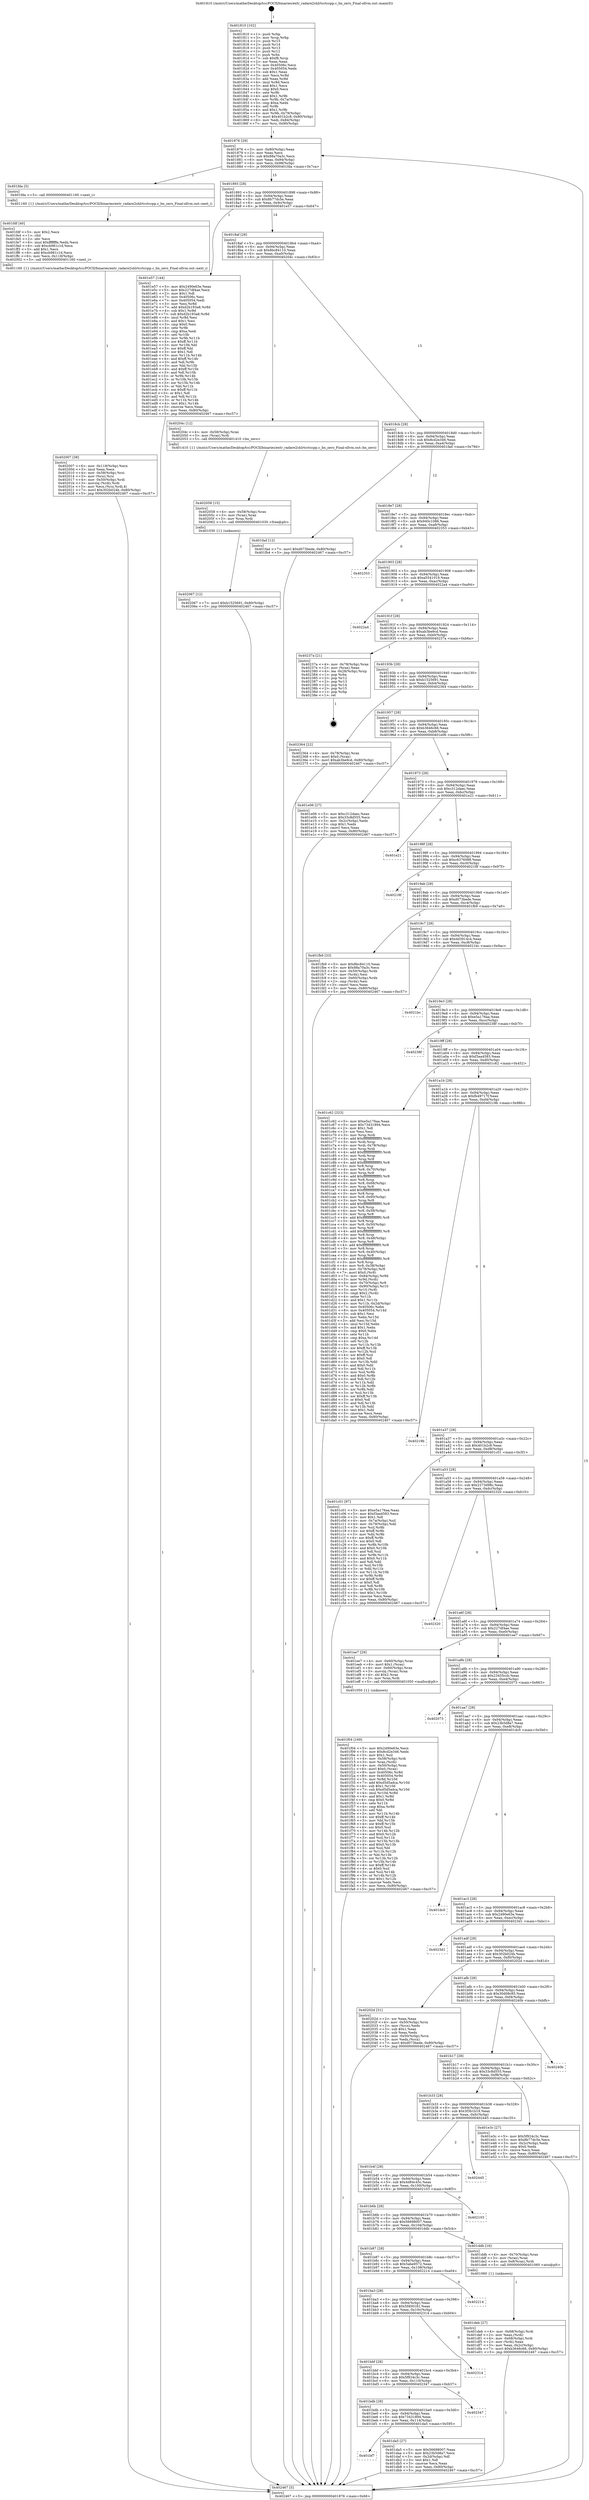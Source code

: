 digraph "0x401810" {
  label = "0x401810 (/mnt/c/Users/mathe/Desktop/tcc/POCII/binaries/extr_radare2shlrtcctccpp.c_bn_zero_Final-ollvm.out::main(0))"
  labelloc = "t"
  node[shape=record]

  Entry [label="",width=0.3,height=0.3,shape=circle,fillcolor=black,style=filled]
  "0x401876" [label="{
     0x401876 [29]\l
     | [instrs]\l
     &nbsp;&nbsp;0x401876 \<+3\>: mov -0x80(%rbp),%eax\l
     &nbsp;&nbsp;0x401879 \<+2\>: mov %eax,%ecx\l
     &nbsp;&nbsp;0x40187b \<+6\>: sub $0x88a70a3c,%ecx\l
     &nbsp;&nbsp;0x401881 \<+6\>: mov %eax,-0x94(%rbp)\l
     &nbsp;&nbsp;0x401887 \<+6\>: mov %ecx,-0x98(%rbp)\l
     &nbsp;&nbsp;0x40188d \<+6\>: je 0000000000401fda \<main+0x7ca\>\l
  }"]
  "0x401fda" [label="{
     0x401fda [5]\l
     | [instrs]\l
     &nbsp;&nbsp;0x401fda \<+5\>: call 0000000000401160 \<next_i\>\l
     | [calls]\l
     &nbsp;&nbsp;0x401160 \{1\} (/mnt/c/Users/mathe/Desktop/tcc/POCII/binaries/extr_radare2shlrtcctccpp.c_bn_zero_Final-ollvm.out::next_i)\l
  }"]
  "0x401893" [label="{
     0x401893 [28]\l
     | [instrs]\l
     &nbsp;&nbsp;0x401893 \<+5\>: jmp 0000000000401898 \<main+0x88\>\l
     &nbsp;&nbsp;0x401898 \<+6\>: mov -0x94(%rbp),%eax\l
     &nbsp;&nbsp;0x40189e \<+5\>: sub $0x8b77dc5e,%eax\l
     &nbsp;&nbsp;0x4018a3 \<+6\>: mov %eax,-0x9c(%rbp)\l
     &nbsp;&nbsp;0x4018a9 \<+6\>: je 0000000000401e57 \<main+0x647\>\l
  }"]
  Exit [label="",width=0.3,height=0.3,shape=circle,fillcolor=black,style=filled,peripheries=2]
  "0x401e57" [label="{
     0x401e57 [144]\l
     | [instrs]\l
     &nbsp;&nbsp;0x401e57 \<+5\>: mov $0x2490e63e,%eax\l
     &nbsp;&nbsp;0x401e5c \<+5\>: mov $0x227df4ae,%ecx\l
     &nbsp;&nbsp;0x401e61 \<+2\>: mov $0x1,%dl\l
     &nbsp;&nbsp;0x401e63 \<+7\>: mov 0x40506c,%esi\l
     &nbsp;&nbsp;0x401e6a \<+7\>: mov 0x405054,%edi\l
     &nbsp;&nbsp;0x401e71 \<+3\>: mov %esi,%r8d\l
     &nbsp;&nbsp;0x401e74 \<+7\>: add $0xd2b193a8,%r8d\l
     &nbsp;&nbsp;0x401e7b \<+4\>: sub $0x1,%r8d\l
     &nbsp;&nbsp;0x401e7f \<+7\>: sub $0xd2b193a8,%r8d\l
     &nbsp;&nbsp;0x401e86 \<+4\>: imul %r8d,%esi\l
     &nbsp;&nbsp;0x401e8a \<+3\>: and $0x1,%esi\l
     &nbsp;&nbsp;0x401e8d \<+3\>: cmp $0x0,%esi\l
     &nbsp;&nbsp;0x401e90 \<+4\>: sete %r9b\l
     &nbsp;&nbsp;0x401e94 \<+3\>: cmp $0xa,%edi\l
     &nbsp;&nbsp;0x401e97 \<+4\>: setl %r10b\l
     &nbsp;&nbsp;0x401e9b \<+3\>: mov %r9b,%r11b\l
     &nbsp;&nbsp;0x401e9e \<+4\>: xor $0xff,%r11b\l
     &nbsp;&nbsp;0x401ea2 \<+3\>: mov %r10b,%bl\l
     &nbsp;&nbsp;0x401ea5 \<+3\>: xor $0xff,%bl\l
     &nbsp;&nbsp;0x401ea8 \<+3\>: xor $0x1,%dl\l
     &nbsp;&nbsp;0x401eab \<+3\>: mov %r11b,%r14b\l
     &nbsp;&nbsp;0x401eae \<+4\>: and $0xff,%r14b\l
     &nbsp;&nbsp;0x401eb2 \<+3\>: and %dl,%r9b\l
     &nbsp;&nbsp;0x401eb5 \<+3\>: mov %bl,%r15b\l
     &nbsp;&nbsp;0x401eb8 \<+4\>: and $0xff,%r15b\l
     &nbsp;&nbsp;0x401ebc \<+3\>: and %dl,%r10b\l
     &nbsp;&nbsp;0x401ebf \<+3\>: or %r9b,%r14b\l
     &nbsp;&nbsp;0x401ec2 \<+3\>: or %r10b,%r15b\l
     &nbsp;&nbsp;0x401ec5 \<+3\>: xor %r15b,%r14b\l
     &nbsp;&nbsp;0x401ec8 \<+3\>: or %bl,%r11b\l
     &nbsp;&nbsp;0x401ecb \<+4\>: xor $0xff,%r11b\l
     &nbsp;&nbsp;0x401ecf \<+3\>: or $0x1,%dl\l
     &nbsp;&nbsp;0x401ed2 \<+3\>: and %dl,%r11b\l
     &nbsp;&nbsp;0x401ed5 \<+3\>: or %r11b,%r14b\l
     &nbsp;&nbsp;0x401ed8 \<+4\>: test $0x1,%r14b\l
     &nbsp;&nbsp;0x401edc \<+3\>: cmovne %ecx,%eax\l
     &nbsp;&nbsp;0x401edf \<+3\>: mov %eax,-0x80(%rbp)\l
     &nbsp;&nbsp;0x401ee2 \<+5\>: jmp 0000000000402467 \<main+0xc57\>\l
  }"]
  "0x4018af" [label="{
     0x4018af [28]\l
     | [instrs]\l
     &nbsp;&nbsp;0x4018af \<+5\>: jmp 00000000004018b4 \<main+0xa4\>\l
     &nbsp;&nbsp;0x4018b4 \<+6\>: mov -0x94(%rbp),%eax\l
     &nbsp;&nbsp;0x4018ba \<+5\>: sub $0x8bc84110,%eax\l
     &nbsp;&nbsp;0x4018bf \<+6\>: mov %eax,-0xa0(%rbp)\l
     &nbsp;&nbsp;0x4018c5 \<+6\>: je 000000000040204c \<main+0x83c\>\l
  }"]
  "0x402067" [label="{
     0x402067 [12]\l
     | [instrs]\l
     &nbsp;&nbsp;0x402067 \<+7\>: movl $0xb1525691,-0x80(%rbp)\l
     &nbsp;&nbsp;0x40206e \<+5\>: jmp 0000000000402467 \<main+0xc57\>\l
  }"]
  "0x40204c" [label="{
     0x40204c [12]\l
     | [instrs]\l
     &nbsp;&nbsp;0x40204c \<+4\>: mov -0x58(%rbp),%rax\l
     &nbsp;&nbsp;0x402050 \<+3\>: mov (%rax),%rdi\l
     &nbsp;&nbsp;0x402053 \<+5\>: call 0000000000401410 \<bn_zero\>\l
     | [calls]\l
     &nbsp;&nbsp;0x401410 \{1\} (/mnt/c/Users/mathe/Desktop/tcc/POCII/binaries/extr_radare2shlrtcctccpp.c_bn_zero_Final-ollvm.out::bn_zero)\l
  }"]
  "0x4018cb" [label="{
     0x4018cb [28]\l
     | [instrs]\l
     &nbsp;&nbsp;0x4018cb \<+5\>: jmp 00000000004018d0 \<main+0xc0\>\l
     &nbsp;&nbsp;0x4018d0 \<+6\>: mov -0x94(%rbp),%eax\l
     &nbsp;&nbsp;0x4018d6 \<+5\>: sub $0x8cd2e346,%eax\l
     &nbsp;&nbsp;0x4018db \<+6\>: mov %eax,-0xa4(%rbp)\l
     &nbsp;&nbsp;0x4018e1 \<+6\>: je 0000000000401fad \<main+0x79d\>\l
  }"]
  "0x402058" [label="{
     0x402058 [15]\l
     | [instrs]\l
     &nbsp;&nbsp;0x402058 \<+4\>: mov -0x58(%rbp),%rax\l
     &nbsp;&nbsp;0x40205c \<+3\>: mov (%rax),%rax\l
     &nbsp;&nbsp;0x40205f \<+3\>: mov %rax,%rdi\l
     &nbsp;&nbsp;0x402062 \<+5\>: call 0000000000401030 \<free@plt\>\l
     | [calls]\l
     &nbsp;&nbsp;0x401030 \{1\} (unknown)\l
  }"]
  "0x401fad" [label="{
     0x401fad [12]\l
     | [instrs]\l
     &nbsp;&nbsp;0x401fad \<+7\>: movl $0xd073bede,-0x80(%rbp)\l
     &nbsp;&nbsp;0x401fb4 \<+5\>: jmp 0000000000402467 \<main+0xc57\>\l
  }"]
  "0x4018e7" [label="{
     0x4018e7 [28]\l
     | [instrs]\l
     &nbsp;&nbsp;0x4018e7 \<+5\>: jmp 00000000004018ec \<main+0xdc\>\l
     &nbsp;&nbsp;0x4018ec \<+6\>: mov -0x94(%rbp),%eax\l
     &nbsp;&nbsp;0x4018f2 \<+5\>: sub $0x940c1086,%eax\l
     &nbsp;&nbsp;0x4018f7 \<+6\>: mov %eax,-0xa8(%rbp)\l
     &nbsp;&nbsp;0x4018fd \<+6\>: je 0000000000402353 \<main+0xb43\>\l
  }"]
  "0x402007" [label="{
     0x402007 [38]\l
     | [instrs]\l
     &nbsp;&nbsp;0x402007 \<+6\>: mov -0x118(%rbp),%ecx\l
     &nbsp;&nbsp;0x40200d \<+3\>: imul %eax,%ecx\l
     &nbsp;&nbsp;0x402010 \<+4\>: mov -0x58(%rbp),%rsi\l
     &nbsp;&nbsp;0x402014 \<+3\>: mov (%rsi),%rsi\l
     &nbsp;&nbsp;0x402017 \<+4\>: mov -0x50(%rbp),%rdi\l
     &nbsp;&nbsp;0x40201b \<+3\>: movslq (%rdi),%rdi\l
     &nbsp;&nbsp;0x40201e \<+3\>: mov %ecx,(%rsi,%rdi,4)\l
     &nbsp;&nbsp;0x402021 \<+7\>: movl $0x302b024b,-0x80(%rbp)\l
     &nbsp;&nbsp;0x402028 \<+5\>: jmp 0000000000402467 \<main+0xc57\>\l
  }"]
  "0x402353" [label="{
     0x402353\l
  }", style=dashed]
  "0x401903" [label="{
     0x401903 [28]\l
     | [instrs]\l
     &nbsp;&nbsp;0x401903 \<+5\>: jmp 0000000000401908 \<main+0xf8\>\l
     &nbsp;&nbsp;0x401908 \<+6\>: mov -0x94(%rbp),%eax\l
     &nbsp;&nbsp;0x40190e \<+5\>: sub $0xa5541019,%eax\l
     &nbsp;&nbsp;0x401913 \<+6\>: mov %eax,-0xac(%rbp)\l
     &nbsp;&nbsp;0x401919 \<+6\>: je 00000000004022a4 \<main+0xa94\>\l
  }"]
  "0x401fdf" [label="{
     0x401fdf [40]\l
     | [instrs]\l
     &nbsp;&nbsp;0x401fdf \<+5\>: mov $0x2,%ecx\l
     &nbsp;&nbsp;0x401fe4 \<+1\>: cltd\l
     &nbsp;&nbsp;0x401fe5 \<+2\>: idiv %ecx\l
     &nbsp;&nbsp;0x401fe7 \<+6\>: imul $0xfffffffe,%edx,%ecx\l
     &nbsp;&nbsp;0x401fed \<+6\>: sub $0xcb981c1d,%ecx\l
     &nbsp;&nbsp;0x401ff3 \<+3\>: add $0x1,%ecx\l
     &nbsp;&nbsp;0x401ff6 \<+6\>: add $0xcb981c1d,%ecx\l
     &nbsp;&nbsp;0x401ffc \<+6\>: mov %ecx,-0x118(%rbp)\l
     &nbsp;&nbsp;0x402002 \<+5\>: call 0000000000401160 \<next_i\>\l
     | [calls]\l
     &nbsp;&nbsp;0x401160 \{1\} (/mnt/c/Users/mathe/Desktop/tcc/POCII/binaries/extr_radare2shlrtcctccpp.c_bn_zero_Final-ollvm.out::next_i)\l
  }"]
  "0x4022a4" [label="{
     0x4022a4\l
  }", style=dashed]
  "0x40191f" [label="{
     0x40191f [28]\l
     | [instrs]\l
     &nbsp;&nbsp;0x40191f \<+5\>: jmp 0000000000401924 \<main+0x114\>\l
     &nbsp;&nbsp;0x401924 \<+6\>: mov -0x94(%rbp),%eax\l
     &nbsp;&nbsp;0x40192a \<+5\>: sub $0xab3be9cd,%eax\l
     &nbsp;&nbsp;0x40192f \<+6\>: mov %eax,-0xb0(%rbp)\l
     &nbsp;&nbsp;0x401935 \<+6\>: je 000000000040237a \<main+0xb6a\>\l
  }"]
  "0x401f04" [label="{
     0x401f04 [169]\l
     | [instrs]\l
     &nbsp;&nbsp;0x401f04 \<+5\>: mov $0x2490e63e,%ecx\l
     &nbsp;&nbsp;0x401f09 \<+5\>: mov $0x8cd2e346,%edx\l
     &nbsp;&nbsp;0x401f0e \<+3\>: mov $0x1,%sil\l
     &nbsp;&nbsp;0x401f11 \<+4\>: mov -0x58(%rbp),%rdi\l
     &nbsp;&nbsp;0x401f15 \<+3\>: mov %rax,(%rdi)\l
     &nbsp;&nbsp;0x401f18 \<+4\>: mov -0x50(%rbp),%rax\l
     &nbsp;&nbsp;0x401f1c \<+6\>: movl $0x0,(%rax)\l
     &nbsp;&nbsp;0x401f22 \<+8\>: mov 0x40506c,%r8d\l
     &nbsp;&nbsp;0x401f2a \<+8\>: mov 0x405054,%r9d\l
     &nbsp;&nbsp;0x401f32 \<+3\>: mov %r8d,%r10d\l
     &nbsp;&nbsp;0x401f35 \<+7\>: add $0xd5d5adca,%r10d\l
     &nbsp;&nbsp;0x401f3c \<+4\>: sub $0x1,%r10d\l
     &nbsp;&nbsp;0x401f40 \<+7\>: sub $0xd5d5adca,%r10d\l
     &nbsp;&nbsp;0x401f47 \<+4\>: imul %r10d,%r8d\l
     &nbsp;&nbsp;0x401f4b \<+4\>: and $0x1,%r8d\l
     &nbsp;&nbsp;0x401f4f \<+4\>: cmp $0x0,%r8d\l
     &nbsp;&nbsp;0x401f53 \<+4\>: sete %r11b\l
     &nbsp;&nbsp;0x401f57 \<+4\>: cmp $0xa,%r9d\l
     &nbsp;&nbsp;0x401f5b \<+3\>: setl %bl\l
     &nbsp;&nbsp;0x401f5e \<+3\>: mov %r11b,%r14b\l
     &nbsp;&nbsp;0x401f61 \<+4\>: xor $0xff,%r14b\l
     &nbsp;&nbsp;0x401f65 \<+3\>: mov %bl,%r15b\l
     &nbsp;&nbsp;0x401f68 \<+4\>: xor $0xff,%r15b\l
     &nbsp;&nbsp;0x401f6c \<+4\>: xor $0x0,%sil\l
     &nbsp;&nbsp;0x401f70 \<+3\>: mov %r14b,%r12b\l
     &nbsp;&nbsp;0x401f73 \<+4\>: and $0x0,%r12b\l
     &nbsp;&nbsp;0x401f77 \<+3\>: and %sil,%r11b\l
     &nbsp;&nbsp;0x401f7a \<+3\>: mov %r15b,%r13b\l
     &nbsp;&nbsp;0x401f7d \<+4\>: and $0x0,%r13b\l
     &nbsp;&nbsp;0x401f81 \<+3\>: and %sil,%bl\l
     &nbsp;&nbsp;0x401f84 \<+3\>: or %r11b,%r12b\l
     &nbsp;&nbsp;0x401f87 \<+3\>: or %bl,%r13b\l
     &nbsp;&nbsp;0x401f8a \<+3\>: xor %r13b,%r12b\l
     &nbsp;&nbsp;0x401f8d \<+3\>: or %r15b,%r14b\l
     &nbsp;&nbsp;0x401f90 \<+4\>: xor $0xff,%r14b\l
     &nbsp;&nbsp;0x401f94 \<+4\>: or $0x0,%sil\l
     &nbsp;&nbsp;0x401f98 \<+3\>: and %sil,%r14b\l
     &nbsp;&nbsp;0x401f9b \<+3\>: or %r14b,%r12b\l
     &nbsp;&nbsp;0x401f9e \<+4\>: test $0x1,%r12b\l
     &nbsp;&nbsp;0x401fa2 \<+3\>: cmovne %edx,%ecx\l
     &nbsp;&nbsp;0x401fa5 \<+3\>: mov %ecx,-0x80(%rbp)\l
     &nbsp;&nbsp;0x401fa8 \<+5\>: jmp 0000000000402467 \<main+0xc57\>\l
  }"]
  "0x40237a" [label="{
     0x40237a [21]\l
     | [instrs]\l
     &nbsp;&nbsp;0x40237a \<+4\>: mov -0x78(%rbp),%rax\l
     &nbsp;&nbsp;0x40237e \<+2\>: mov (%rax),%eax\l
     &nbsp;&nbsp;0x402380 \<+4\>: lea -0x28(%rbp),%rsp\l
     &nbsp;&nbsp;0x402384 \<+1\>: pop %rbx\l
     &nbsp;&nbsp;0x402385 \<+2\>: pop %r12\l
     &nbsp;&nbsp;0x402387 \<+2\>: pop %r13\l
     &nbsp;&nbsp;0x402389 \<+2\>: pop %r14\l
     &nbsp;&nbsp;0x40238b \<+2\>: pop %r15\l
     &nbsp;&nbsp;0x40238d \<+1\>: pop %rbp\l
     &nbsp;&nbsp;0x40238e \<+1\>: ret\l
  }"]
  "0x40193b" [label="{
     0x40193b [28]\l
     | [instrs]\l
     &nbsp;&nbsp;0x40193b \<+5\>: jmp 0000000000401940 \<main+0x130\>\l
     &nbsp;&nbsp;0x401940 \<+6\>: mov -0x94(%rbp),%eax\l
     &nbsp;&nbsp;0x401946 \<+5\>: sub $0xb1525691,%eax\l
     &nbsp;&nbsp;0x40194b \<+6\>: mov %eax,-0xb4(%rbp)\l
     &nbsp;&nbsp;0x401951 \<+6\>: je 0000000000402364 \<main+0xb54\>\l
  }"]
  "0x401deb" [label="{
     0x401deb [27]\l
     | [instrs]\l
     &nbsp;&nbsp;0x401deb \<+4\>: mov -0x68(%rbp),%rdi\l
     &nbsp;&nbsp;0x401def \<+2\>: mov %eax,(%rdi)\l
     &nbsp;&nbsp;0x401df1 \<+4\>: mov -0x68(%rbp),%rdi\l
     &nbsp;&nbsp;0x401df5 \<+2\>: mov (%rdi),%eax\l
     &nbsp;&nbsp;0x401df7 \<+3\>: mov %eax,-0x2c(%rbp)\l
     &nbsp;&nbsp;0x401dfa \<+7\>: movl $0xb3646c66,-0x80(%rbp)\l
     &nbsp;&nbsp;0x401e01 \<+5\>: jmp 0000000000402467 \<main+0xc57\>\l
  }"]
  "0x402364" [label="{
     0x402364 [22]\l
     | [instrs]\l
     &nbsp;&nbsp;0x402364 \<+4\>: mov -0x78(%rbp),%rax\l
     &nbsp;&nbsp;0x402368 \<+6\>: movl $0x0,(%rax)\l
     &nbsp;&nbsp;0x40236e \<+7\>: movl $0xab3be9cd,-0x80(%rbp)\l
     &nbsp;&nbsp;0x402375 \<+5\>: jmp 0000000000402467 \<main+0xc57\>\l
  }"]
  "0x401957" [label="{
     0x401957 [28]\l
     | [instrs]\l
     &nbsp;&nbsp;0x401957 \<+5\>: jmp 000000000040195c \<main+0x14c\>\l
     &nbsp;&nbsp;0x40195c \<+6\>: mov -0x94(%rbp),%eax\l
     &nbsp;&nbsp;0x401962 \<+5\>: sub $0xb3646c66,%eax\l
     &nbsp;&nbsp;0x401967 \<+6\>: mov %eax,-0xb8(%rbp)\l
     &nbsp;&nbsp;0x40196d \<+6\>: je 0000000000401e06 \<main+0x5f6\>\l
  }"]
  "0x401bf7" [label="{
     0x401bf7\l
  }", style=dashed]
  "0x401e06" [label="{
     0x401e06 [27]\l
     | [instrs]\l
     &nbsp;&nbsp;0x401e06 \<+5\>: mov $0xc312daec,%eax\l
     &nbsp;&nbsp;0x401e0b \<+5\>: mov $0x33c8d555,%ecx\l
     &nbsp;&nbsp;0x401e10 \<+3\>: mov -0x2c(%rbp),%edx\l
     &nbsp;&nbsp;0x401e13 \<+3\>: cmp $0x1,%edx\l
     &nbsp;&nbsp;0x401e16 \<+3\>: cmovl %ecx,%eax\l
     &nbsp;&nbsp;0x401e19 \<+3\>: mov %eax,-0x80(%rbp)\l
     &nbsp;&nbsp;0x401e1c \<+5\>: jmp 0000000000402467 \<main+0xc57\>\l
  }"]
  "0x401973" [label="{
     0x401973 [28]\l
     | [instrs]\l
     &nbsp;&nbsp;0x401973 \<+5\>: jmp 0000000000401978 \<main+0x168\>\l
     &nbsp;&nbsp;0x401978 \<+6\>: mov -0x94(%rbp),%eax\l
     &nbsp;&nbsp;0x40197e \<+5\>: sub $0xc312daec,%eax\l
     &nbsp;&nbsp;0x401983 \<+6\>: mov %eax,-0xbc(%rbp)\l
     &nbsp;&nbsp;0x401989 \<+6\>: je 0000000000401e21 \<main+0x611\>\l
  }"]
  "0x401da5" [label="{
     0x401da5 [27]\l
     | [instrs]\l
     &nbsp;&nbsp;0x401da5 \<+5\>: mov $0x56698007,%eax\l
     &nbsp;&nbsp;0x401daa \<+5\>: mov $0x23b5d8a7,%ecx\l
     &nbsp;&nbsp;0x401daf \<+3\>: mov -0x2d(%rbp),%dl\l
     &nbsp;&nbsp;0x401db2 \<+3\>: test $0x1,%dl\l
     &nbsp;&nbsp;0x401db5 \<+3\>: cmovne %ecx,%eax\l
     &nbsp;&nbsp;0x401db8 \<+3\>: mov %eax,-0x80(%rbp)\l
     &nbsp;&nbsp;0x401dbb \<+5\>: jmp 0000000000402467 \<main+0xc57\>\l
  }"]
  "0x401e21" [label="{
     0x401e21\l
  }", style=dashed]
  "0x40198f" [label="{
     0x40198f [28]\l
     | [instrs]\l
     &nbsp;&nbsp;0x40198f \<+5\>: jmp 0000000000401994 \<main+0x184\>\l
     &nbsp;&nbsp;0x401994 \<+6\>: mov -0x94(%rbp),%eax\l
     &nbsp;&nbsp;0x40199a \<+5\>: sub $0xc6376088,%eax\l
     &nbsp;&nbsp;0x40199f \<+6\>: mov %eax,-0xc0(%rbp)\l
     &nbsp;&nbsp;0x4019a5 \<+6\>: je 000000000040218f \<main+0x97f\>\l
  }"]
  "0x401bdb" [label="{
     0x401bdb [28]\l
     | [instrs]\l
     &nbsp;&nbsp;0x401bdb \<+5\>: jmp 0000000000401be0 \<main+0x3d0\>\l
     &nbsp;&nbsp;0x401be0 \<+6\>: mov -0x94(%rbp),%eax\l
     &nbsp;&nbsp;0x401be6 \<+5\>: sub $0x73431894,%eax\l
     &nbsp;&nbsp;0x401beb \<+6\>: mov %eax,-0x114(%rbp)\l
     &nbsp;&nbsp;0x401bf1 \<+6\>: je 0000000000401da5 \<main+0x595\>\l
  }"]
  "0x40218f" [label="{
     0x40218f\l
  }", style=dashed]
  "0x4019ab" [label="{
     0x4019ab [28]\l
     | [instrs]\l
     &nbsp;&nbsp;0x4019ab \<+5\>: jmp 00000000004019b0 \<main+0x1a0\>\l
     &nbsp;&nbsp;0x4019b0 \<+6\>: mov -0x94(%rbp),%eax\l
     &nbsp;&nbsp;0x4019b6 \<+5\>: sub $0xd073bede,%eax\l
     &nbsp;&nbsp;0x4019bb \<+6\>: mov %eax,-0xc4(%rbp)\l
     &nbsp;&nbsp;0x4019c1 \<+6\>: je 0000000000401fb9 \<main+0x7a9\>\l
  }"]
  "0x402347" [label="{
     0x402347\l
  }", style=dashed]
  "0x401fb9" [label="{
     0x401fb9 [33]\l
     | [instrs]\l
     &nbsp;&nbsp;0x401fb9 \<+5\>: mov $0x8bc84110,%eax\l
     &nbsp;&nbsp;0x401fbe \<+5\>: mov $0x88a70a3c,%ecx\l
     &nbsp;&nbsp;0x401fc3 \<+4\>: mov -0x50(%rbp),%rdx\l
     &nbsp;&nbsp;0x401fc7 \<+2\>: mov (%rdx),%esi\l
     &nbsp;&nbsp;0x401fc9 \<+4\>: mov -0x60(%rbp),%rdx\l
     &nbsp;&nbsp;0x401fcd \<+2\>: cmp (%rdx),%esi\l
     &nbsp;&nbsp;0x401fcf \<+3\>: cmovl %ecx,%eax\l
     &nbsp;&nbsp;0x401fd2 \<+3\>: mov %eax,-0x80(%rbp)\l
     &nbsp;&nbsp;0x401fd5 \<+5\>: jmp 0000000000402467 \<main+0xc57\>\l
  }"]
  "0x4019c7" [label="{
     0x4019c7 [28]\l
     | [instrs]\l
     &nbsp;&nbsp;0x4019c7 \<+5\>: jmp 00000000004019cc \<main+0x1bc\>\l
     &nbsp;&nbsp;0x4019cc \<+6\>: mov -0x94(%rbp),%eax\l
     &nbsp;&nbsp;0x4019d2 \<+5\>: sub $0xdd3914c4,%eax\l
     &nbsp;&nbsp;0x4019d7 \<+6\>: mov %eax,-0xc8(%rbp)\l
     &nbsp;&nbsp;0x4019dd \<+6\>: je 00000000004021bc \<main+0x9ac\>\l
  }"]
  "0x401bbf" [label="{
     0x401bbf [28]\l
     | [instrs]\l
     &nbsp;&nbsp;0x401bbf \<+5\>: jmp 0000000000401bc4 \<main+0x3b4\>\l
     &nbsp;&nbsp;0x401bc4 \<+6\>: mov -0x94(%rbp),%eax\l
     &nbsp;&nbsp;0x401bca \<+5\>: sub $0x5f924c3c,%eax\l
     &nbsp;&nbsp;0x401bcf \<+6\>: mov %eax,-0x110(%rbp)\l
     &nbsp;&nbsp;0x401bd5 \<+6\>: je 0000000000402347 \<main+0xb37\>\l
  }"]
  "0x4021bc" [label="{
     0x4021bc\l
  }", style=dashed]
  "0x4019e3" [label="{
     0x4019e3 [28]\l
     | [instrs]\l
     &nbsp;&nbsp;0x4019e3 \<+5\>: jmp 00000000004019e8 \<main+0x1d8\>\l
     &nbsp;&nbsp;0x4019e8 \<+6\>: mov -0x94(%rbp),%eax\l
     &nbsp;&nbsp;0x4019ee \<+5\>: sub $0xe5a176aa,%eax\l
     &nbsp;&nbsp;0x4019f3 \<+6\>: mov %eax,-0xcc(%rbp)\l
     &nbsp;&nbsp;0x4019f9 \<+6\>: je 000000000040238f \<main+0xb7f\>\l
  }"]
  "0x402314" [label="{
     0x402314\l
  }", style=dashed]
  "0x40238f" [label="{
     0x40238f\l
  }", style=dashed]
  "0x4019ff" [label="{
     0x4019ff [28]\l
     | [instrs]\l
     &nbsp;&nbsp;0x4019ff \<+5\>: jmp 0000000000401a04 \<main+0x1f4\>\l
     &nbsp;&nbsp;0x401a04 \<+6\>: mov -0x94(%rbp),%eax\l
     &nbsp;&nbsp;0x401a0a \<+5\>: sub $0xf3aa4583,%eax\l
     &nbsp;&nbsp;0x401a0f \<+6\>: mov %eax,-0xd0(%rbp)\l
     &nbsp;&nbsp;0x401a15 \<+6\>: je 0000000000401c62 \<main+0x452\>\l
  }"]
  "0x401ba3" [label="{
     0x401ba3 [28]\l
     | [instrs]\l
     &nbsp;&nbsp;0x401ba3 \<+5\>: jmp 0000000000401ba8 \<main+0x398\>\l
     &nbsp;&nbsp;0x401ba8 \<+6\>: mov -0x94(%rbp),%eax\l
     &nbsp;&nbsp;0x401bae \<+5\>: sub $0x5f400181,%eax\l
     &nbsp;&nbsp;0x401bb3 \<+6\>: mov %eax,-0x10c(%rbp)\l
     &nbsp;&nbsp;0x401bb9 \<+6\>: je 0000000000402314 \<main+0xb04\>\l
  }"]
  "0x401c62" [label="{
     0x401c62 [323]\l
     | [instrs]\l
     &nbsp;&nbsp;0x401c62 \<+5\>: mov $0xe5a176aa,%eax\l
     &nbsp;&nbsp;0x401c67 \<+5\>: mov $0x73431894,%ecx\l
     &nbsp;&nbsp;0x401c6c \<+2\>: mov $0x1,%dl\l
     &nbsp;&nbsp;0x401c6e \<+2\>: xor %esi,%esi\l
     &nbsp;&nbsp;0x401c70 \<+3\>: mov %rsp,%rdi\l
     &nbsp;&nbsp;0x401c73 \<+4\>: add $0xfffffffffffffff0,%rdi\l
     &nbsp;&nbsp;0x401c77 \<+3\>: mov %rdi,%rsp\l
     &nbsp;&nbsp;0x401c7a \<+4\>: mov %rdi,-0x78(%rbp)\l
     &nbsp;&nbsp;0x401c7e \<+3\>: mov %rsp,%rdi\l
     &nbsp;&nbsp;0x401c81 \<+4\>: add $0xfffffffffffffff0,%rdi\l
     &nbsp;&nbsp;0x401c85 \<+3\>: mov %rdi,%rsp\l
     &nbsp;&nbsp;0x401c88 \<+3\>: mov %rsp,%r8\l
     &nbsp;&nbsp;0x401c8b \<+4\>: add $0xfffffffffffffff0,%r8\l
     &nbsp;&nbsp;0x401c8f \<+3\>: mov %r8,%rsp\l
     &nbsp;&nbsp;0x401c92 \<+4\>: mov %r8,-0x70(%rbp)\l
     &nbsp;&nbsp;0x401c96 \<+3\>: mov %rsp,%r8\l
     &nbsp;&nbsp;0x401c99 \<+4\>: add $0xfffffffffffffff0,%r8\l
     &nbsp;&nbsp;0x401c9d \<+3\>: mov %r8,%rsp\l
     &nbsp;&nbsp;0x401ca0 \<+4\>: mov %r8,-0x68(%rbp)\l
     &nbsp;&nbsp;0x401ca4 \<+3\>: mov %rsp,%r8\l
     &nbsp;&nbsp;0x401ca7 \<+4\>: add $0xfffffffffffffff0,%r8\l
     &nbsp;&nbsp;0x401cab \<+3\>: mov %r8,%rsp\l
     &nbsp;&nbsp;0x401cae \<+4\>: mov %r8,-0x60(%rbp)\l
     &nbsp;&nbsp;0x401cb2 \<+3\>: mov %rsp,%r8\l
     &nbsp;&nbsp;0x401cb5 \<+4\>: add $0xfffffffffffffff0,%r8\l
     &nbsp;&nbsp;0x401cb9 \<+3\>: mov %r8,%rsp\l
     &nbsp;&nbsp;0x401cbc \<+4\>: mov %r8,-0x58(%rbp)\l
     &nbsp;&nbsp;0x401cc0 \<+3\>: mov %rsp,%r8\l
     &nbsp;&nbsp;0x401cc3 \<+4\>: add $0xfffffffffffffff0,%r8\l
     &nbsp;&nbsp;0x401cc7 \<+3\>: mov %r8,%rsp\l
     &nbsp;&nbsp;0x401cca \<+4\>: mov %r8,-0x50(%rbp)\l
     &nbsp;&nbsp;0x401cce \<+3\>: mov %rsp,%r8\l
     &nbsp;&nbsp;0x401cd1 \<+4\>: add $0xfffffffffffffff0,%r8\l
     &nbsp;&nbsp;0x401cd5 \<+3\>: mov %r8,%rsp\l
     &nbsp;&nbsp;0x401cd8 \<+4\>: mov %r8,-0x48(%rbp)\l
     &nbsp;&nbsp;0x401cdc \<+3\>: mov %rsp,%r8\l
     &nbsp;&nbsp;0x401cdf \<+4\>: add $0xfffffffffffffff0,%r8\l
     &nbsp;&nbsp;0x401ce3 \<+3\>: mov %r8,%rsp\l
     &nbsp;&nbsp;0x401ce6 \<+4\>: mov %r8,-0x40(%rbp)\l
     &nbsp;&nbsp;0x401cea \<+3\>: mov %rsp,%r8\l
     &nbsp;&nbsp;0x401ced \<+4\>: add $0xfffffffffffffff0,%r8\l
     &nbsp;&nbsp;0x401cf1 \<+3\>: mov %r8,%rsp\l
     &nbsp;&nbsp;0x401cf4 \<+4\>: mov %r8,-0x38(%rbp)\l
     &nbsp;&nbsp;0x401cf8 \<+4\>: mov -0x78(%rbp),%r8\l
     &nbsp;&nbsp;0x401cfc \<+7\>: movl $0x0,(%r8)\l
     &nbsp;&nbsp;0x401d03 \<+7\>: mov -0x84(%rbp),%r9d\l
     &nbsp;&nbsp;0x401d0a \<+3\>: mov %r9d,(%rdi)\l
     &nbsp;&nbsp;0x401d0d \<+4\>: mov -0x70(%rbp),%r8\l
     &nbsp;&nbsp;0x401d11 \<+7\>: mov -0x90(%rbp),%r10\l
     &nbsp;&nbsp;0x401d18 \<+3\>: mov %r10,(%r8)\l
     &nbsp;&nbsp;0x401d1b \<+3\>: cmpl $0x2,(%rdi)\l
     &nbsp;&nbsp;0x401d1e \<+4\>: setne %r11b\l
     &nbsp;&nbsp;0x401d22 \<+4\>: and $0x1,%r11b\l
     &nbsp;&nbsp;0x401d26 \<+4\>: mov %r11b,-0x2d(%rbp)\l
     &nbsp;&nbsp;0x401d2a \<+7\>: mov 0x40506c,%ebx\l
     &nbsp;&nbsp;0x401d31 \<+8\>: mov 0x405054,%r14d\l
     &nbsp;&nbsp;0x401d39 \<+3\>: sub $0x1,%esi\l
     &nbsp;&nbsp;0x401d3c \<+3\>: mov %ebx,%r15d\l
     &nbsp;&nbsp;0x401d3f \<+3\>: add %esi,%r15d\l
     &nbsp;&nbsp;0x401d42 \<+4\>: imul %r15d,%ebx\l
     &nbsp;&nbsp;0x401d46 \<+3\>: and $0x1,%ebx\l
     &nbsp;&nbsp;0x401d49 \<+3\>: cmp $0x0,%ebx\l
     &nbsp;&nbsp;0x401d4c \<+4\>: sete %r11b\l
     &nbsp;&nbsp;0x401d50 \<+4\>: cmp $0xa,%r14d\l
     &nbsp;&nbsp;0x401d54 \<+4\>: setl %r12b\l
     &nbsp;&nbsp;0x401d58 \<+3\>: mov %r11b,%r13b\l
     &nbsp;&nbsp;0x401d5b \<+4\>: xor $0xff,%r13b\l
     &nbsp;&nbsp;0x401d5f \<+3\>: mov %r12b,%sil\l
     &nbsp;&nbsp;0x401d62 \<+4\>: xor $0xff,%sil\l
     &nbsp;&nbsp;0x401d66 \<+3\>: xor $0x0,%dl\l
     &nbsp;&nbsp;0x401d69 \<+3\>: mov %r13b,%dil\l
     &nbsp;&nbsp;0x401d6c \<+4\>: and $0x0,%dil\l
     &nbsp;&nbsp;0x401d70 \<+3\>: and %dl,%r11b\l
     &nbsp;&nbsp;0x401d73 \<+3\>: mov %sil,%r8b\l
     &nbsp;&nbsp;0x401d76 \<+4\>: and $0x0,%r8b\l
     &nbsp;&nbsp;0x401d7a \<+3\>: and %dl,%r12b\l
     &nbsp;&nbsp;0x401d7d \<+3\>: or %r11b,%dil\l
     &nbsp;&nbsp;0x401d80 \<+3\>: or %r12b,%r8b\l
     &nbsp;&nbsp;0x401d83 \<+3\>: xor %r8b,%dil\l
     &nbsp;&nbsp;0x401d86 \<+3\>: or %sil,%r13b\l
     &nbsp;&nbsp;0x401d89 \<+4\>: xor $0xff,%r13b\l
     &nbsp;&nbsp;0x401d8d \<+3\>: or $0x0,%dl\l
     &nbsp;&nbsp;0x401d90 \<+3\>: and %dl,%r13b\l
     &nbsp;&nbsp;0x401d93 \<+3\>: or %r13b,%dil\l
     &nbsp;&nbsp;0x401d96 \<+4\>: test $0x1,%dil\l
     &nbsp;&nbsp;0x401d9a \<+3\>: cmovne %ecx,%eax\l
     &nbsp;&nbsp;0x401d9d \<+3\>: mov %eax,-0x80(%rbp)\l
     &nbsp;&nbsp;0x401da0 \<+5\>: jmp 0000000000402467 \<main+0xc57\>\l
  }"]
  "0x401a1b" [label="{
     0x401a1b [28]\l
     | [instrs]\l
     &nbsp;&nbsp;0x401a1b \<+5\>: jmp 0000000000401a20 \<main+0x210\>\l
     &nbsp;&nbsp;0x401a20 \<+6\>: mov -0x94(%rbp),%eax\l
     &nbsp;&nbsp;0x401a26 \<+5\>: sub $0xfb49717f,%eax\l
     &nbsp;&nbsp;0x401a2b \<+6\>: mov %eax,-0xd4(%rbp)\l
     &nbsp;&nbsp;0x401a31 \<+6\>: je 000000000040219b \<main+0x98b\>\l
  }"]
  "0x402214" [label="{
     0x402214\l
  }", style=dashed]
  "0x40219b" [label="{
     0x40219b\l
  }", style=dashed]
  "0x401a37" [label="{
     0x401a37 [28]\l
     | [instrs]\l
     &nbsp;&nbsp;0x401a37 \<+5\>: jmp 0000000000401a3c \<main+0x22c\>\l
     &nbsp;&nbsp;0x401a3c \<+6\>: mov -0x94(%rbp),%eax\l
     &nbsp;&nbsp;0x401a42 \<+5\>: sub $0x401b2c8,%eax\l
     &nbsp;&nbsp;0x401a47 \<+6\>: mov %eax,-0xd8(%rbp)\l
     &nbsp;&nbsp;0x401a4d \<+6\>: je 0000000000401c01 \<main+0x3f1\>\l
  }"]
  "0x401b87" [label="{
     0x401b87 [28]\l
     | [instrs]\l
     &nbsp;&nbsp;0x401b87 \<+5\>: jmp 0000000000401b8c \<main+0x37c\>\l
     &nbsp;&nbsp;0x401b8c \<+6\>: mov -0x94(%rbp),%eax\l
     &nbsp;&nbsp;0x401b92 \<+5\>: sub $0x5abe9572,%eax\l
     &nbsp;&nbsp;0x401b97 \<+6\>: mov %eax,-0x108(%rbp)\l
     &nbsp;&nbsp;0x401b9d \<+6\>: je 0000000000402214 \<main+0xa04\>\l
  }"]
  "0x401c01" [label="{
     0x401c01 [97]\l
     | [instrs]\l
     &nbsp;&nbsp;0x401c01 \<+5\>: mov $0xe5a176aa,%eax\l
     &nbsp;&nbsp;0x401c06 \<+5\>: mov $0xf3aa4583,%ecx\l
     &nbsp;&nbsp;0x401c0b \<+2\>: mov $0x1,%dl\l
     &nbsp;&nbsp;0x401c0d \<+4\>: mov -0x7a(%rbp),%sil\l
     &nbsp;&nbsp;0x401c11 \<+4\>: mov -0x79(%rbp),%dil\l
     &nbsp;&nbsp;0x401c15 \<+3\>: mov %sil,%r8b\l
     &nbsp;&nbsp;0x401c18 \<+4\>: xor $0xff,%r8b\l
     &nbsp;&nbsp;0x401c1c \<+3\>: mov %dil,%r9b\l
     &nbsp;&nbsp;0x401c1f \<+4\>: xor $0xff,%r9b\l
     &nbsp;&nbsp;0x401c23 \<+3\>: xor $0x0,%dl\l
     &nbsp;&nbsp;0x401c26 \<+3\>: mov %r8b,%r10b\l
     &nbsp;&nbsp;0x401c29 \<+4\>: and $0x0,%r10b\l
     &nbsp;&nbsp;0x401c2d \<+3\>: and %dl,%sil\l
     &nbsp;&nbsp;0x401c30 \<+3\>: mov %r9b,%r11b\l
     &nbsp;&nbsp;0x401c33 \<+4\>: and $0x0,%r11b\l
     &nbsp;&nbsp;0x401c37 \<+3\>: and %dl,%dil\l
     &nbsp;&nbsp;0x401c3a \<+3\>: or %sil,%r10b\l
     &nbsp;&nbsp;0x401c3d \<+3\>: or %dil,%r11b\l
     &nbsp;&nbsp;0x401c40 \<+3\>: xor %r11b,%r10b\l
     &nbsp;&nbsp;0x401c43 \<+3\>: or %r9b,%r8b\l
     &nbsp;&nbsp;0x401c46 \<+4\>: xor $0xff,%r8b\l
     &nbsp;&nbsp;0x401c4a \<+3\>: or $0x0,%dl\l
     &nbsp;&nbsp;0x401c4d \<+3\>: and %dl,%r8b\l
     &nbsp;&nbsp;0x401c50 \<+3\>: or %r8b,%r10b\l
     &nbsp;&nbsp;0x401c53 \<+4\>: test $0x1,%r10b\l
     &nbsp;&nbsp;0x401c57 \<+3\>: cmovne %ecx,%eax\l
     &nbsp;&nbsp;0x401c5a \<+3\>: mov %eax,-0x80(%rbp)\l
     &nbsp;&nbsp;0x401c5d \<+5\>: jmp 0000000000402467 \<main+0xc57\>\l
  }"]
  "0x401a53" [label="{
     0x401a53 [28]\l
     | [instrs]\l
     &nbsp;&nbsp;0x401a53 \<+5\>: jmp 0000000000401a58 \<main+0x248\>\l
     &nbsp;&nbsp;0x401a58 \<+6\>: mov -0x94(%rbp),%eax\l
     &nbsp;&nbsp;0x401a5e \<+5\>: sub $0x2273d98c,%eax\l
     &nbsp;&nbsp;0x401a63 \<+6\>: mov %eax,-0xdc(%rbp)\l
     &nbsp;&nbsp;0x401a69 \<+6\>: je 0000000000402320 \<main+0xb10\>\l
  }"]
  "0x402467" [label="{
     0x402467 [5]\l
     | [instrs]\l
     &nbsp;&nbsp;0x402467 \<+5\>: jmp 0000000000401876 \<main+0x66\>\l
  }"]
  "0x401810" [label="{
     0x401810 [102]\l
     | [instrs]\l
     &nbsp;&nbsp;0x401810 \<+1\>: push %rbp\l
     &nbsp;&nbsp;0x401811 \<+3\>: mov %rsp,%rbp\l
     &nbsp;&nbsp;0x401814 \<+2\>: push %r15\l
     &nbsp;&nbsp;0x401816 \<+2\>: push %r14\l
     &nbsp;&nbsp;0x401818 \<+2\>: push %r13\l
     &nbsp;&nbsp;0x40181a \<+2\>: push %r12\l
     &nbsp;&nbsp;0x40181c \<+1\>: push %rbx\l
     &nbsp;&nbsp;0x40181d \<+7\>: sub $0xf8,%rsp\l
     &nbsp;&nbsp;0x401824 \<+2\>: xor %eax,%eax\l
     &nbsp;&nbsp;0x401826 \<+7\>: mov 0x40506c,%ecx\l
     &nbsp;&nbsp;0x40182d \<+7\>: mov 0x405054,%edx\l
     &nbsp;&nbsp;0x401834 \<+3\>: sub $0x1,%eax\l
     &nbsp;&nbsp;0x401837 \<+3\>: mov %ecx,%r8d\l
     &nbsp;&nbsp;0x40183a \<+3\>: add %eax,%r8d\l
     &nbsp;&nbsp;0x40183d \<+4\>: imul %r8d,%ecx\l
     &nbsp;&nbsp;0x401841 \<+3\>: and $0x1,%ecx\l
     &nbsp;&nbsp;0x401844 \<+3\>: cmp $0x0,%ecx\l
     &nbsp;&nbsp;0x401847 \<+4\>: sete %r9b\l
     &nbsp;&nbsp;0x40184b \<+4\>: and $0x1,%r9b\l
     &nbsp;&nbsp;0x40184f \<+4\>: mov %r9b,-0x7a(%rbp)\l
     &nbsp;&nbsp;0x401853 \<+3\>: cmp $0xa,%edx\l
     &nbsp;&nbsp;0x401856 \<+4\>: setl %r9b\l
     &nbsp;&nbsp;0x40185a \<+4\>: and $0x1,%r9b\l
     &nbsp;&nbsp;0x40185e \<+4\>: mov %r9b,-0x79(%rbp)\l
     &nbsp;&nbsp;0x401862 \<+7\>: movl $0x401b2c8,-0x80(%rbp)\l
     &nbsp;&nbsp;0x401869 \<+6\>: mov %edi,-0x84(%rbp)\l
     &nbsp;&nbsp;0x40186f \<+7\>: mov %rsi,-0x90(%rbp)\l
  }"]
  "0x401ddb" [label="{
     0x401ddb [16]\l
     | [instrs]\l
     &nbsp;&nbsp;0x401ddb \<+4\>: mov -0x70(%rbp),%rax\l
     &nbsp;&nbsp;0x401ddf \<+3\>: mov (%rax),%rax\l
     &nbsp;&nbsp;0x401de2 \<+4\>: mov 0x8(%rax),%rdi\l
     &nbsp;&nbsp;0x401de6 \<+5\>: call 0000000000401060 \<atoi@plt\>\l
     | [calls]\l
     &nbsp;&nbsp;0x401060 \{1\} (unknown)\l
  }"]
  "0x401b6b" [label="{
     0x401b6b [28]\l
     | [instrs]\l
     &nbsp;&nbsp;0x401b6b \<+5\>: jmp 0000000000401b70 \<main+0x360\>\l
     &nbsp;&nbsp;0x401b70 \<+6\>: mov -0x94(%rbp),%eax\l
     &nbsp;&nbsp;0x401b76 \<+5\>: sub $0x56698007,%eax\l
     &nbsp;&nbsp;0x401b7b \<+6\>: mov %eax,-0x104(%rbp)\l
     &nbsp;&nbsp;0x401b81 \<+6\>: je 0000000000401ddb \<main+0x5cb\>\l
  }"]
  "0x402320" [label="{
     0x402320\l
  }", style=dashed]
  "0x401a6f" [label="{
     0x401a6f [28]\l
     | [instrs]\l
     &nbsp;&nbsp;0x401a6f \<+5\>: jmp 0000000000401a74 \<main+0x264\>\l
     &nbsp;&nbsp;0x401a74 \<+6\>: mov -0x94(%rbp),%eax\l
     &nbsp;&nbsp;0x401a7a \<+5\>: sub $0x227df4ae,%eax\l
     &nbsp;&nbsp;0x401a7f \<+6\>: mov %eax,-0xe0(%rbp)\l
     &nbsp;&nbsp;0x401a85 \<+6\>: je 0000000000401ee7 \<main+0x6d7\>\l
  }"]
  "0x402103" [label="{
     0x402103\l
  }", style=dashed]
  "0x401ee7" [label="{
     0x401ee7 [29]\l
     | [instrs]\l
     &nbsp;&nbsp;0x401ee7 \<+4\>: mov -0x60(%rbp),%rax\l
     &nbsp;&nbsp;0x401eeb \<+6\>: movl $0x1,(%rax)\l
     &nbsp;&nbsp;0x401ef1 \<+4\>: mov -0x60(%rbp),%rax\l
     &nbsp;&nbsp;0x401ef5 \<+3\>: movslq (%rax),%rax\l
     &nbsp;&nbsp;0x401ef8 \<+4\>: shl $0x2,%rax\l
     &nbsp;&nbsp;0x401efc \<+3\>: mov %rax,%rdi\l
     &nbsp;&nbsp;0x401eff \<+5\>: call 0000000000401050 \<malloc@plt\>\l
     | [calls]\l
     &nbsp;&nbsp;0x401050 \{1\} (unknown)\l
  }"]
  "0x401a8b" [label="{
     0x401a8b [28]\l
     | [instrs]\l
     &nbsp;&nbsp;0x401a8b \<+5\>: jmp 0000000000401a90 \<main+0x280\>\l
     &nbsp;&nbsp;0x401a90 \<+6\>: mov -0x94(%rbp),%eax\l
     &nbsp;&nbsp;0x401a96 \<+5\>: sub $0x23455ccb,%eax\l
     &nbsp;&nbsp;0x401a9b \<+6\>: mov %eax,-0xe4(%rbp)\l
     &nbsp;&nbsp;0x401aa1 \<+6\>: je 0000000000402073 \<main+0x863\>\l
  }"]
  "0x401b4f" [label="{
     0x401b4f [28]\l
     | [instrs]\l
     &nbsp;&nbsp;0x401b4f \<+5\>: jmp 0000000000401b54 \<main+0x344\>\l
     &nbsp;&nbsp;0x401b54 \<+6\>: mov -0x94(%rbp),%eax\l
     &nbsp;&nbsp;0x401b5a \<+5\>: sub $0x4d84c45c,%eax\l
     &nbsp;&nbsp;0x401b5f \<+6\>: mov %eax,-0x100(%rbp)\l
     &nbsp;&nbsp;0x401b65 \<+6\>: je 0000000000402103 \<main+0x8f3\>\l
  }"]
  "0x402073" [label="{
     0x402073\l
  }", style=dashed]
  "0x401aa7" [label="{
     0x401aa7 [28]\l
     | [instrs]\l
     &nbsp;&nbsp;0x401aa7 \<+5\>: jmp 0000000000401aac \<main+0x29c\>\l
     &nbsp;&nbsp;0x401aac \<+6\>: mov -0x94(%rbp),%eax\l
     &nbsp;&nbsp;0x401ab2 \<+5\>: sub $0x23b5d8a7,%eax\l
     &nbsp;&nbsp;0x401ab7 \<+6\>: mov %eax,-0xe8(%rbp)\l
     &nbsp;&nbsp;0x401abd \<+6\>: je 0000000000401dc0 \<main+0x5b0\>\l
  }"]
  "0x402445" [label="{
     0x402445\l
  }", style=dashed]
  "0x401dc0" [label="{
     0x401dc0\l
  }", style=dashed]
  "0x401ac3" [label="{
     0x401ac3 [28]\l
     | [instrs]\l
     &nbsp;&nbsp;0x401ac3 \<+5\>: jmp 0000000000401ac8 \<main+0x2b8\>\l
     &nbsp;&nbsp;0x401ac8 \<+6\>: mov -0x94(%rbp),%eax\l
     &nbsp;&nbsp;0x401ace \<+5\>: sub $0x2490e63e,%eax\l
     &nbsp;&nbsp;0x401ad3 \<+6\>: mov %eax,-0xec(%rbp)\l
     &nbsp;&nbsp;0x401ad9 \<+6\>: je 00000000004023d1 \<main+0xbc1\>\l
  }"]
  "0x401b33" [label="{
     0x401b33 [28]\l
     | [instrs]\l
     &nbsp;&nbsp;0x401b33 \<+5\>: jmp 0000000000401b38 \<main+0x328\>\l
     &nbsp;&nbsp;0x401b38 \<+6\>: mov -0x94(%rbp),%eax\l
     &nbsp;&nbsp;0x401b3e \<+5\>: sub $0x3f3b1b19,%eax\l
     &nbsp;&nbsp;0x401b43 \<+6\>: mov %eax,-0xfc(%rbp)\l
     &nbsp;&nbsp;0x401b49 \<+6\>: je 0000000000402445 \<main+0xc35\>\l
  }"]
  "0x4023d1" [label="{
     0x4023d1\l
  }", style=dashed]
  "0x401adf" [label="{
     0x401adf [28]\l
     | [instrs]\l
     &nbsp;&nbsp;0x401adf \<+5\>: jmp 0000000000401ae4 \<main+0x2d4\>\l
     &nbsp;&nbsp;0x401ae4 \<+6\>: mov -0x94(%rbp),%eax\l
     &nbsp;&nbsp;0x401aea \<+5\>: sub $0x302b024b,%eax\l
     &nbsp;&nbsp;0x401aef \<+6\>: mov %eax,-0xf0(%rbp)\l
     &nbsp;&nbsp;0x401af5 \<+6\>: je 000000000040202d \<main+0x81d\>\l
  }"]
  "0x401e3c" [label="{
     0x401e3c [27]\l
     | [instrs]\l
     &nbsp;&nbsp;0x401e3c \<+5\>: mov $0x5f924c3c,%eax\l
     &nbsp;&nbsp;0x401e41 \<+5\>: mov $0x8b77dc5e,%ecx\l
     &nbsp;&nbsp;0x401e46 \<+3\>: mov -0x2c(%rbp),%edx\l
     &nbsp;&nbsp;0x401e49 \<+3\>: cmp $0x0,%edx\l
     &nbsp;&nbsp;0x401e4c \<+3\>: cmove %ecx,%eax\l
     &nbsp;&nbsp;0x401e4f \<+3\>: mov %eax,-0x80(%rbp)\l
     &nbsp;&nbsp;0x401e52 \<+5\>: jmp 0000000000402467 \<main+0xc57\>\l
  }"]
  "0x40202d" [label="{
     0x40202d [31]\l
     | [instrs]\l
     &nbsp;&nbsp;0x40202d \<+2\>: xor %eax,%eax\l
     &nbsp;&nbsp;0x40202f \<+4\>: mov -0x50(%rbp),%rcx\l
     &nbsp;&nbsp;0x402033 \<+2\>: mov (%rcx),%edx\l
     &nbsp;&nbsp;0x402035 \<+3\>: sub $0x1,%eax\l
     &nbsp;&nbsp;0x402038 \<+2\>: sub %eax,%edx\l
     &nbsp;&nbsp;0x40203a \<+4\>: mov -0x50(%rbp),%rcx\l
     &nbsp;&nbsp;0x40203e \<+2\>: mov %edx,(%rcx)\l
     &nbsp;&nbsp;0x402040 \<+7\>: movl $0xd073bede,-0x80(%rbp)\l
     &nbsp;&nbsp;0x402047 \<+5\>: jmp 0000000000402467 \<main+0xc57\>\l
  }"]
  "0x401afb" [label="{
     0x401afb [28]\l
     | [instrs]\l
     &nbsp;&nbsp;0x401afb \<+5\>: jmp 0000000000401b00 \<main+0x2f0\>\l
     &nbsp;&nbsp;0x401b00 \<+6\>: mov -0x94(%rbp),%eax\l
     &nbsp;&nbsp;0x401b06 \<+5\>: sub $0x30d08c85,%eax\l
     &nbsp;&nbsp;0x401b0b \<+6\>: mov %eax,-0xf4(%rbp)\l
     &nbsp;&nbsp;0x401b11 \<+6\>: je 000000000040240b \<main+0xbfb\>\l
  }"]
  "0x401b17" [label="{
     0x401b17 [28]\l
     | [instrs]\l
     &nbsp;&nbsp;0x401b17 \<+5\>: jmp 0000000000401b1c \<main+0x30c\>\l
     &nbsp;&nbsp;0x401b1c \<+6\>: mov -0x94(%rbp),%eax\l
     &nbsp;&nbsp;0x401b22 \<+5\>: sub $0x33c8d555,%eax\l
     &nbsp;&nbsp;0x401b27 \<+6\>: mov %eax,-0xf8(%rbp)\l
     &nbsp;&nbsp;0x401b2d \<+6\>: je 0000000000401e3c \<main+0x62c\>\l
  }"]
  "0x40240b" [label="{
     0x40240b\l
  }", style=dashed]
  Entry -> "0x401810" [label=" 1"]
  "0x401876" -> "0x401fda" [label=" 1"]
  "0x401876" -> "0x401893" [label=" 15"]
  "0x40237a" -> Exit [label=" 1"]
  "0x401893" -> "0x401e57" [label=" 1"]
  "0x401893" -> "0x4018af" [label=" 14"]
  "0x402364" -> "0x402467" [label=" 1"]
  "0x4018af" -> "0x40204c" [label=" 1"]
  "0x4018af" -> "0x4018cb" [label=" 13"]
  "0x402067" -> "0x402467" [label=" 1"]
  "0x4018cb" -> "0x401fad" [label=" 1"]
  "0x4018cb" -> "0x4018e7" [label=" 12"]
  "0x402058" -> "0x402067" [label=" 1"]
  "0x4018e7" -> "0x402353" [label=" 0"]
  "0x4018e7" -> "0x401903" [label=" 12"]
  "0x40204c" -> "0x402058" [label=" 1"]
  "0x401903" -> "0x4022a4" [label=" 0"]
  "0x401903" -> "0x40191f" [label=" 12"]
  "0x40202d" -> "0x402467" [label=" 1"]
  "0x40191f" -> "0x40237a" [label=" 1"]
  "0x40191f" -> "0x40193b" [label=" 11"]
  "0x402007" -> "0x402467" [label=" 1"]
  "0x40193b" -> "0x402364" [label=" 1"]
  "0x40193b" -> "0x401957" [label=" 10"]
  "0x401fdf" -> "0x402007" [label=" 1"]
  "0x401957" -> "0x401e06" [label=" 1"]
  "0x401957" -> "0x401973" [label=" 9"]
  "0x401fda" -> "0x401fdf" [label=" 1"]
  "0x401973" -> "0x401e21" [label=" 0"]
  "0x401973" -> "0x40198f" [label=" 9"]
  "0x401fb9" -> "0x402467" [label=" 2"]
  "0x40198f" -> "0x40218f" [label=" 0"]
  "0x40198f" -> "0x4019ab" [label=" 9"]
  "0x401f04" -> "0x402467" [label=" 1"]
  "0x4019ab" -> "0x401fb9" [label=" 2"]
  "0x4019ab" -> "0x4019c7" [label=" 7"]
  "0x401ee7" -> "0x401f04" [label=" 1"]
  "0x4019c7" -> "0x4021bc" [label=" 0"]
  "0x4019c7" -> "0x4019e3" [label=" 7"]
  "0x401e3c" -> "0x402467" [label=" 1"]
  "0x4019e3" -> "0x40238f" [label=" 0"]
  "0x4019e3" -> "0x4019ff" [label=" 7"]
  "0x401e06" -> "0x402467" [label=" 1"]
  "0x4019ff" -> "0x401c62" [label=" 1"]
  "0x4019ff" -> "0x401a1b" [label=" 6"]
  "0x401ddb" -> "0x401deb" [label=" 1"]
  "0x401a1b" -> "0x40219b" [label=" 0"]
  "0x401a1b" -> "0x401a37" [label=" 6"]
  "0x401da5" -> "0x402467" [label=" 1"]
  "0x401a37" -> "0x401c01" [label=" 1"]
  "0x401a37" -> "0x401a53" [label=" 5"]
  "0x401c01" -> "0x402467" [label=" 1"]
  "0x401810" -> "0x401876" [label=" 1"]
  "0x402467" -> "0x401876" [label=" 15"]
  "0x401bdb" -> "0x401da5" [label=" 1"]
  "0x401c62" -> "0x402467" [label=" 1"]
  "0x401fad" -> "0x402467" [label=" 1"]
  "0x401a53" -> "0x402320" [label=" 0"]
  "0x401a53" -> "0x401a6f" [label=" 5"]
  "0x401bbf" -> "0x402347" [label=" 0"]
  "0x401a6f" -> "0x401ee7" [label=" 1"]
  "0x401a6f" -> "0x401a8b" [label=" 4"]
  "0x401e57" -> "0x402467" [label=" 1"]
  "0x401a8b" -> "0x402073" [label=" 0"]
  "0x401a8b" -> "0x401aa7" [label=" 4"]
  "0x401ba3" -> "0x402314" [label=" 0"]
  "0x401aa7" -> "0x401dc0" [label=" 0"]
  "0x401aa7" -> "0x401ac3" [label=" 4"]
  "0x401deb" -> "0x402467" [label=" 1"]
  "0x401ac3" -> "0x4023d1" [label=" 0"]
  "0x401ac3" -> "0x401adf" [label=" 4"]
  "0x401b87" -> "0x402214" [label=" 0"]
  "0x401adf" -> "0x40202d" [label=" 1"]
  "0x401adf" -> "0x401afb" [label=" 3"]
  "0x401bdb" -> "0x401bf7" [label=" 0"]
  "0x401afb" -> "0x40240b" [label=" 0"]
  "0x401afb" -> "0x401b17" [label=" 3"]
  "0x401b6b" -> "0x401b87" [label=" 1"]
  "0x401b17" -> "0x401e3c" [label=" 1"]
  "0x401b17" -> "0x401b33" [label=" 2"]
  "0x401b87" -> "0x401ba3" [label=" 1"]
  "0x401b33" -> "0x402445" [label=" 0"]
  "0x401b33" -> "0x401b4f" [label=" 2"]
  "0x401ba3" -> "0x401bbf" [label=" 1"]
  "0x401b4f" -> "0x402103" [label=" 0"]
  "0x401b4f" -> "0x401b6b" [label=" 2"]
  "0x401bbf" -> "0x401bdb" [label=" 1"]
  "0x401b6b" -> "0x401ddb" [label=" 1"]
}
